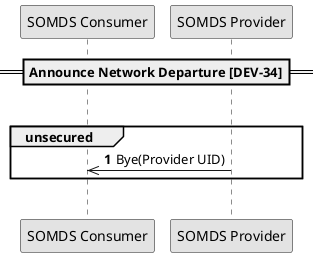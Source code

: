 @startuml

skinparam monochrome true
autonumber

!global $str_somds_consumer = "SOMDS Consumer"
!global $str_somds_provider = "SOMDS Provider"

participant "$str_somds_consumer" as consumer
participant "$str_somds_provider" as provider

==Announce Network Departure [DEV-34]==
|||
group unsecured
    provider ->> consumer: Bye(Provider UID)
end
|||

@enduml